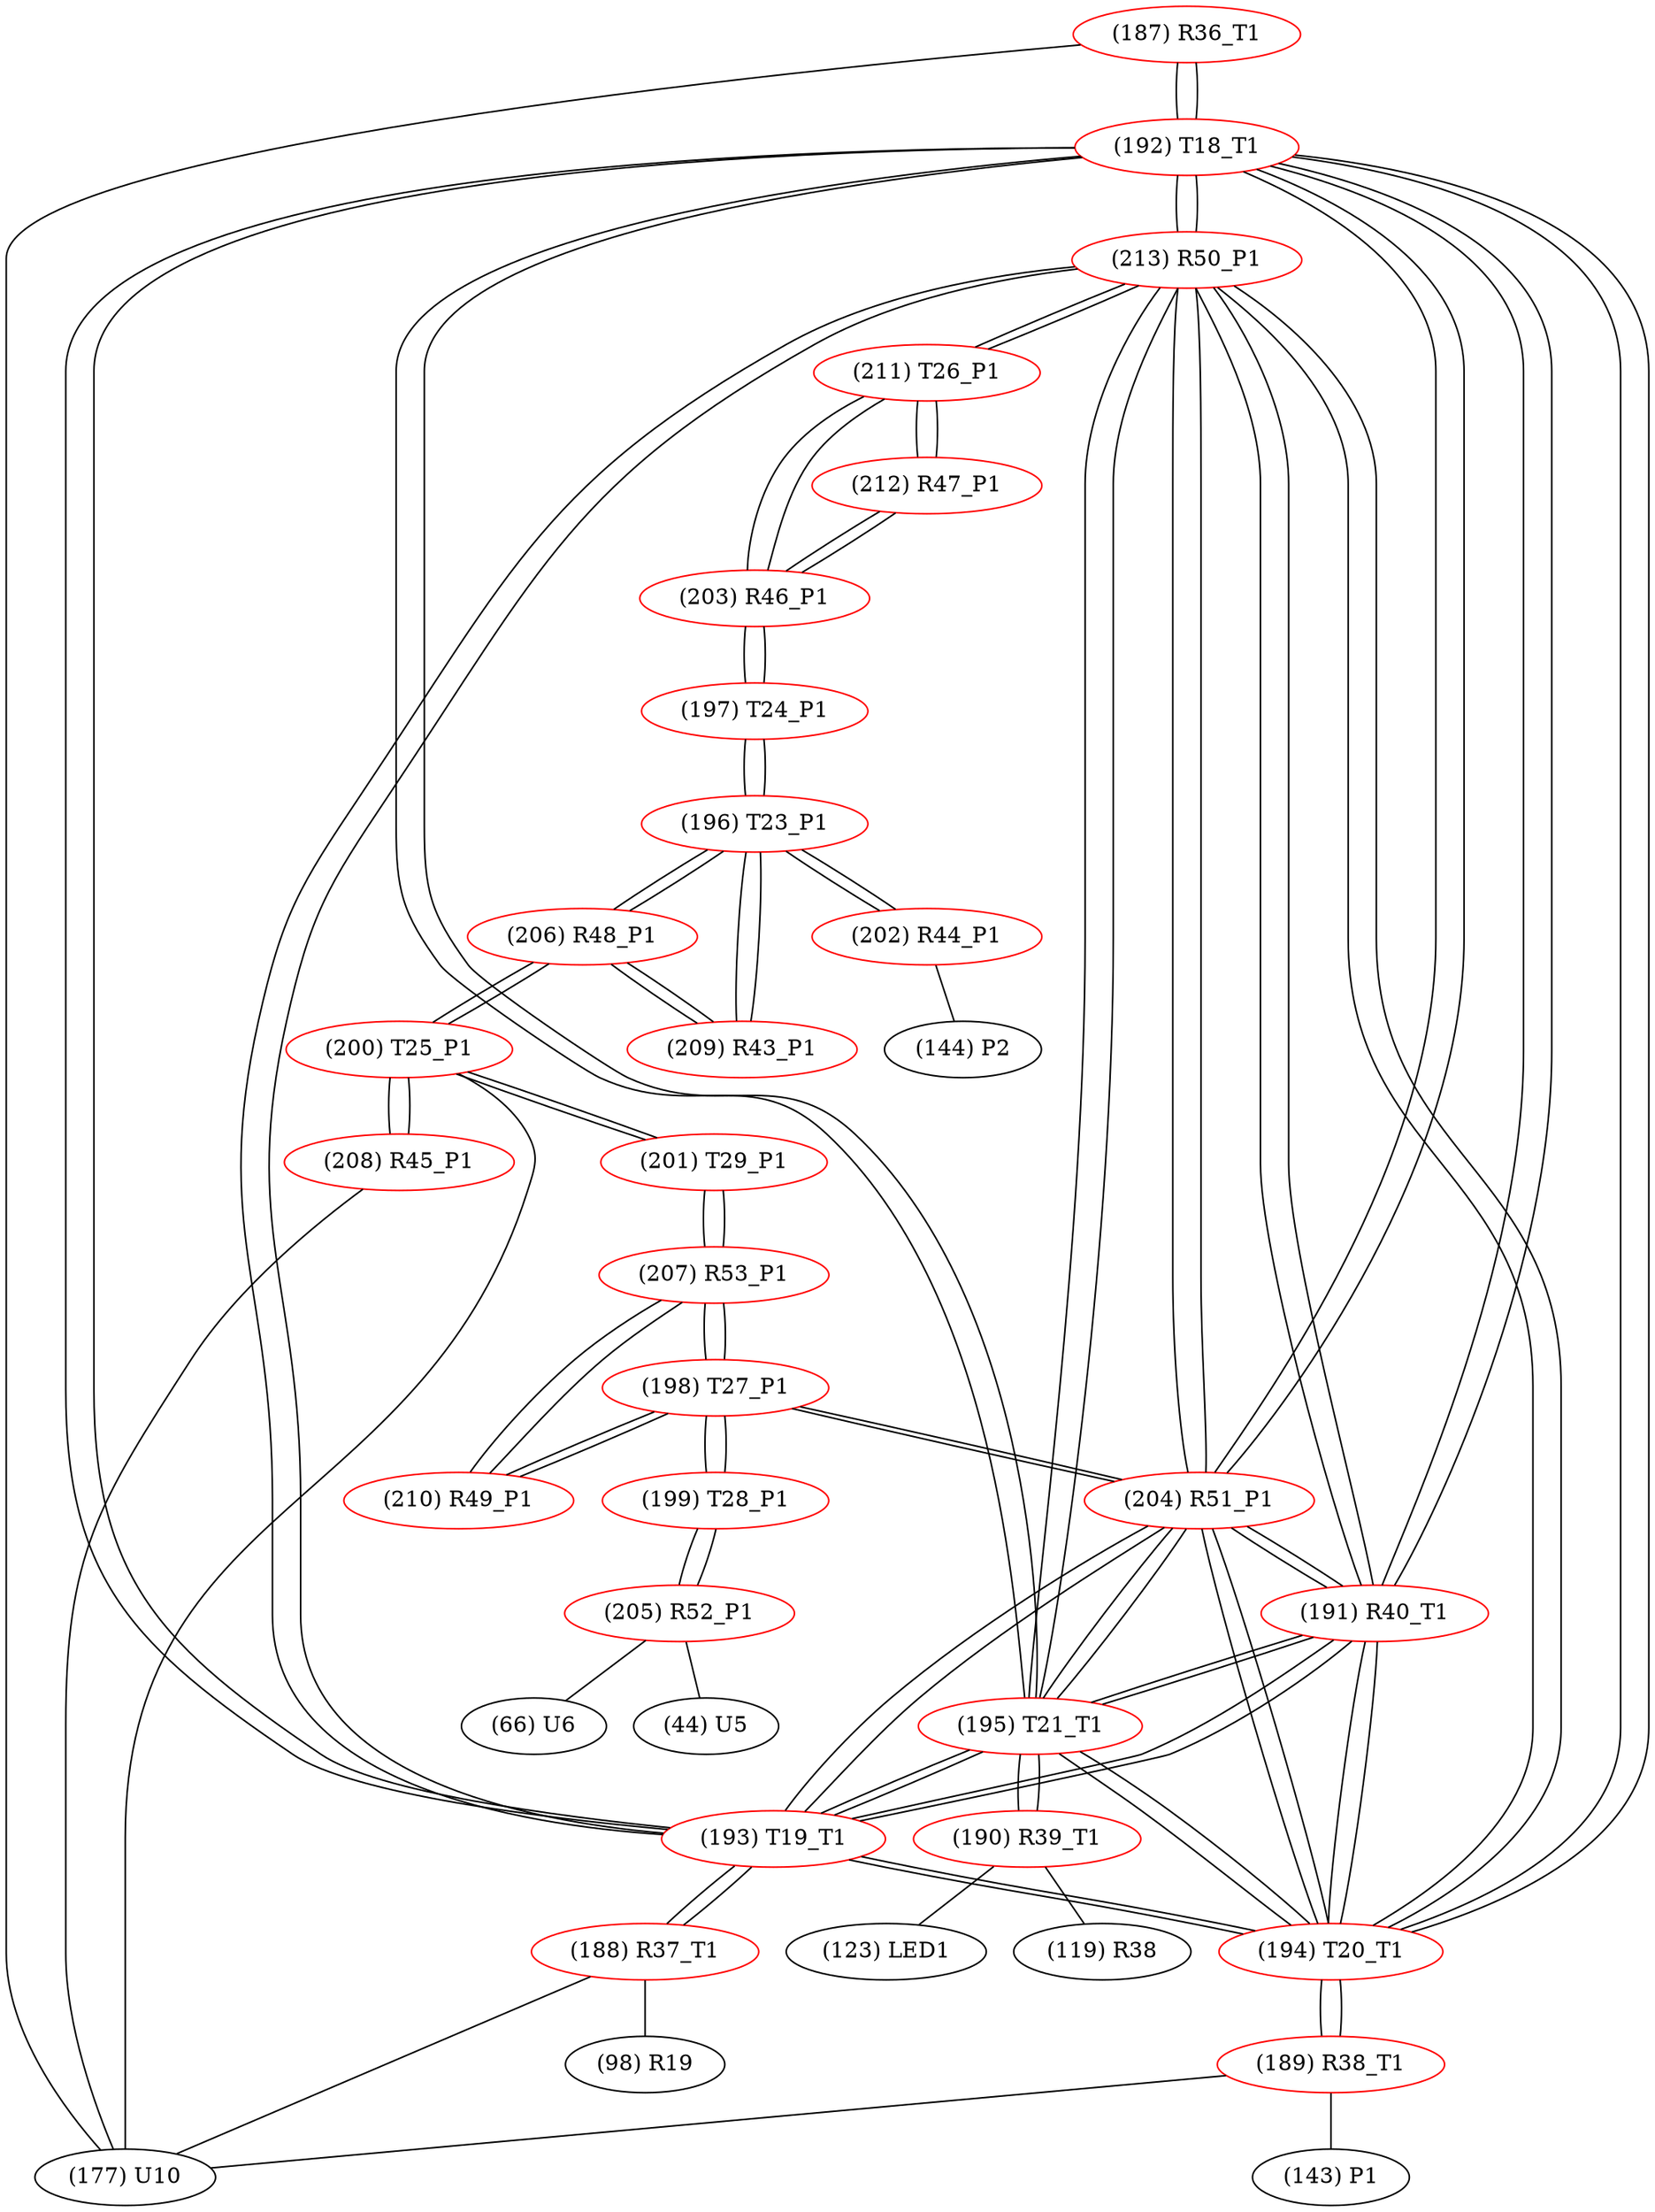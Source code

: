 graph {
	187 [label="(187) R36_T1" color=red]
	177 [label="(177) U10"]
	192 [label="(192) T18_T1"]
	188 [label="(188) R37_T1" color=red]
	98 [label="(98) R19"]
	177 [label="(177) U10"]
	193 [label="(193) T19_T1"]
	189 [label="(189) R38_T1" color=red]
	177 [label="(177) U10"]
	143 [label="(143) P1"]
	194 [label="(194) T20_T1"]
	190 [label="(190) R39_T1" color=red]
	123 [label="(123) LED1"]
	119 [label="(119) R38"]
	195 [label="(195) T21_T1"]
	191 [label="(191) R40_T1" color=red]
	204 [label="(204) R51_P1"]
	213 [label="(213) R50_P1"]
	192 [label="(192) T18_T1"]
	195 [label="(195) T21_T1"]
	194 [label="(194) T20_T1"]
	193 [label="(193) T19_T1"]
	192 [label="(192) T18_T1" color=red]
	187 [label="(187) R36_T1"]
	204 [label="(204) R51_P1"]
	213 [label="(213) R50_P1"]
	195 [label="(195) T21_T1"]
	194 [label="(194) T20_T1"]
	193 [label="(193) T19_T1"]
	191 [label="(191) R40_T1"]
	193 [label="(193) T19_T1" color=red]
	188 [label="(188) R37_T1"]
	204 [label="(204) R51_P1"]
	213 [label="(213) R50_P1"]
	192 [label="(192) T18_T1"]
	195 [label="(195) T21_T1"]
	194 [label="(194) T20_T1"]
	191 [label="(191) R40_T1"]
	194 [label="(194) T20_T1" color=red]
	189 [label="(189) R38_T1"]
	204 [label="(204) R51_P1"]
	213 [label="(213) R50_P1"]
	192 [label="(192) T18_T1"]
	195 [label="(195) T21_T1"]
	193 [label="(193) T19_T1"]
	191 [label="(191) R40_T1"]
	195 [label="(195) T21_T1" color=red]
	190 [label="(190) R39_T1"]
	204 [label="(204) R51_P1"]
	213 [label="(213) R50_P1"]
	192 [label="(192) T18_T1"]
	194 [label="(194) T20_T1"]
	193 [label="(193) T19_T1"]
	191 [label="(191) R40_T1"]
	196 [label="(196) T23_P1" color=red]
	206 [label="(206) R48_P1"]
	209 [label="(209) R43_P1"]
	197 [label="(197) T24_P1"]
	202 [label="(202) R44_P1"]
	197 [label="(197) T24_P1" color=red]
	203 [label="(203) R46_P1"]
	196 [label="(196) T23_P1"]
	198 [label="(198) T27_P1" color=red]
	204 [label="(204) R51_P1"]
	199 [label="(199) T28_P1"]
	207 [label="(207) R53_P1"]
	210 [label="(210) R49_P1"]
	199 [label="(199) T28_P1" color=red]
	205 [label="(205) R52_P1"]
	198 [label="(198) T27_P1"]
	200 [label="(200) T25_P1" color=red]
	201 [label="(201) T29_P1"]
	206 [label="(206) R48_P1"]
	208 [label="(208) R45_P1"]
	177 [label="(177) U10"]
	201 [label="(201) T29_P1" color=red]
	200 [label="(200) T25_P1"]
	207 [label="(207) R53_P1"]
	202 [label="(202) R44_P1" color=red]
	144 [label="(144) P2"]
	196 [label="(196) T23_P1"]
	203 [label="(203) R46_P1" color=red]
	211 [label="(211) T26_P1"]
	212 [label="(212) R47_P1"]
	197 [label="(197) T24_P1"]
	204 [label="(204) R51_P1" color=red]
	198 [label="(198) T27_P1"]
	213 [label="(213) R50_P1"]
	192 [label="(192) T18_T1"]
	195 [label="(195) T21_T1"]
	194 [label="(194) T20_T1"]
	193 [label="(193) T19_T1"]
	191 [label="(191) R40_T1"]
	205 [label="(205) R52_P1" color=red]
	66 [label="(66) U6"]
	44 [label="(44) U5"]
	199 [label="(199) T28_P1"]
	206 [label="(206) R48_P1" color=red]
	200 [label="(200) T25_P1"]
	196 [label="(196) T23_P1"]
	209 [label="(209) R43_P1"]
	207 [label="(207) R53_P1" color=red]
	201 [label="(201) T29_P1"]
	198 [label="(198) T27_P1"]
	210 [label="(210) R49_P1"]
	208 [label="(208) R45_P1" color=red]
	200 [label="(200) T25_P1"]
	177 [label="(177) U10"]
	209 [label="(209) R43_P1" color=red]
	206 [label="(206) R48_P1"]
	196 [label="(196) T23_P1"]
	210 [label="(210) R49_P1" color=red]
	198 [label="(198) T27_P1"]
	207 [label="(207) R53_P1"]
	211 [label="(211) T26_P1" color=red]
	213 [label="(213) R50_P1"]
	203 [label="(203) R46_P1"]
	212 [label="(212) R47_P1"]
	212 [label="(212) R47_P1" color=red]
	211 [label="(211) T26_P1"]
	203 [label="(203) R46_P1"]
	213 [label="(213) R50_P1" color=red]
	211 [label="(211) T26_P1"]
	204 [label="(204) R51_P1"]
	192 [label="(192) T18_T1"]
	195 [label="(195) T21_T1"]
	194 [label="(194) T20_T1"]
	193 [label="(193) T19_T1"]
	191 [label="(191) R40_T1"]
	187 -- 177
	187 -- 192
	188 -- 98
	188 -- 177
	188 -- 193
	189 -- 177
	189 -- 143
	189 -- 194
	190 -- 123
	190 -- 119
	190 -- 195
	191 -- 204
	191 -- 213
	191 -- 192
	191 -- 195
	191 -- 194
	191 -- 193
	192 -- 187
	192 -- 204
	192 -- 213
	192 -- 195
	192 -- 194
	192 -- 193
	192 -- 191
	193 -- 188
	193 -- 204
	193 -- 213
	193 -- 192
	193 -- 195
	193 -- 194
	193 -- 191
	194 -- 189
	194 -- 204
	194 -- 213
	194 -- 192
	194 -- 195
	194 -- 193
	194 -- 191
	195 -- 190
	195 -- 204
	195 -- 213
	195 -- 192
	195 -- 194
	195 -- 193
	195 -- 191
	196 -- 206
	196 -- 209
	196 -- 197
	196 -- 202
	197 -- 203
	197 -- 196
	198 -- 204
	198 -- 199
	198 -- 207
	198 -- 210
	199 -- 205
	199 -- 198
	200 -- 201
	200 -- 206
	200 -- 208
	200 -- 177
	201 -- 200
	201 -- 207
	202 -- 144
	202 -- 196
	203 -- 211
	203 -- 212
	203 -- 197
	204 -- 198
	204 -- 213
	204 -- 192
	204 -- 195
	204 -- 194
	204 -- 193
	204 -- 191
	205 -- 66
	205 -- 44
	205 -- 199
	206 -- 200
	206 -- 196
	206 -- 209
	207 -- 201
	207 -- 198
	207 -- 210
	208 -- 200
	208 -- 177
	209 -- 206
	209 -- 196
	210 -- 198
	210 -- 207
	211 -- 213
	211 -- 203
	211 -- 212
	212 -- 211
	212 -- 203
	213 -- 211
	213 -- 204
	213 -- 192
	213 -- 195
	213 -- 194
	213 -- 193
	213 -- 191
}